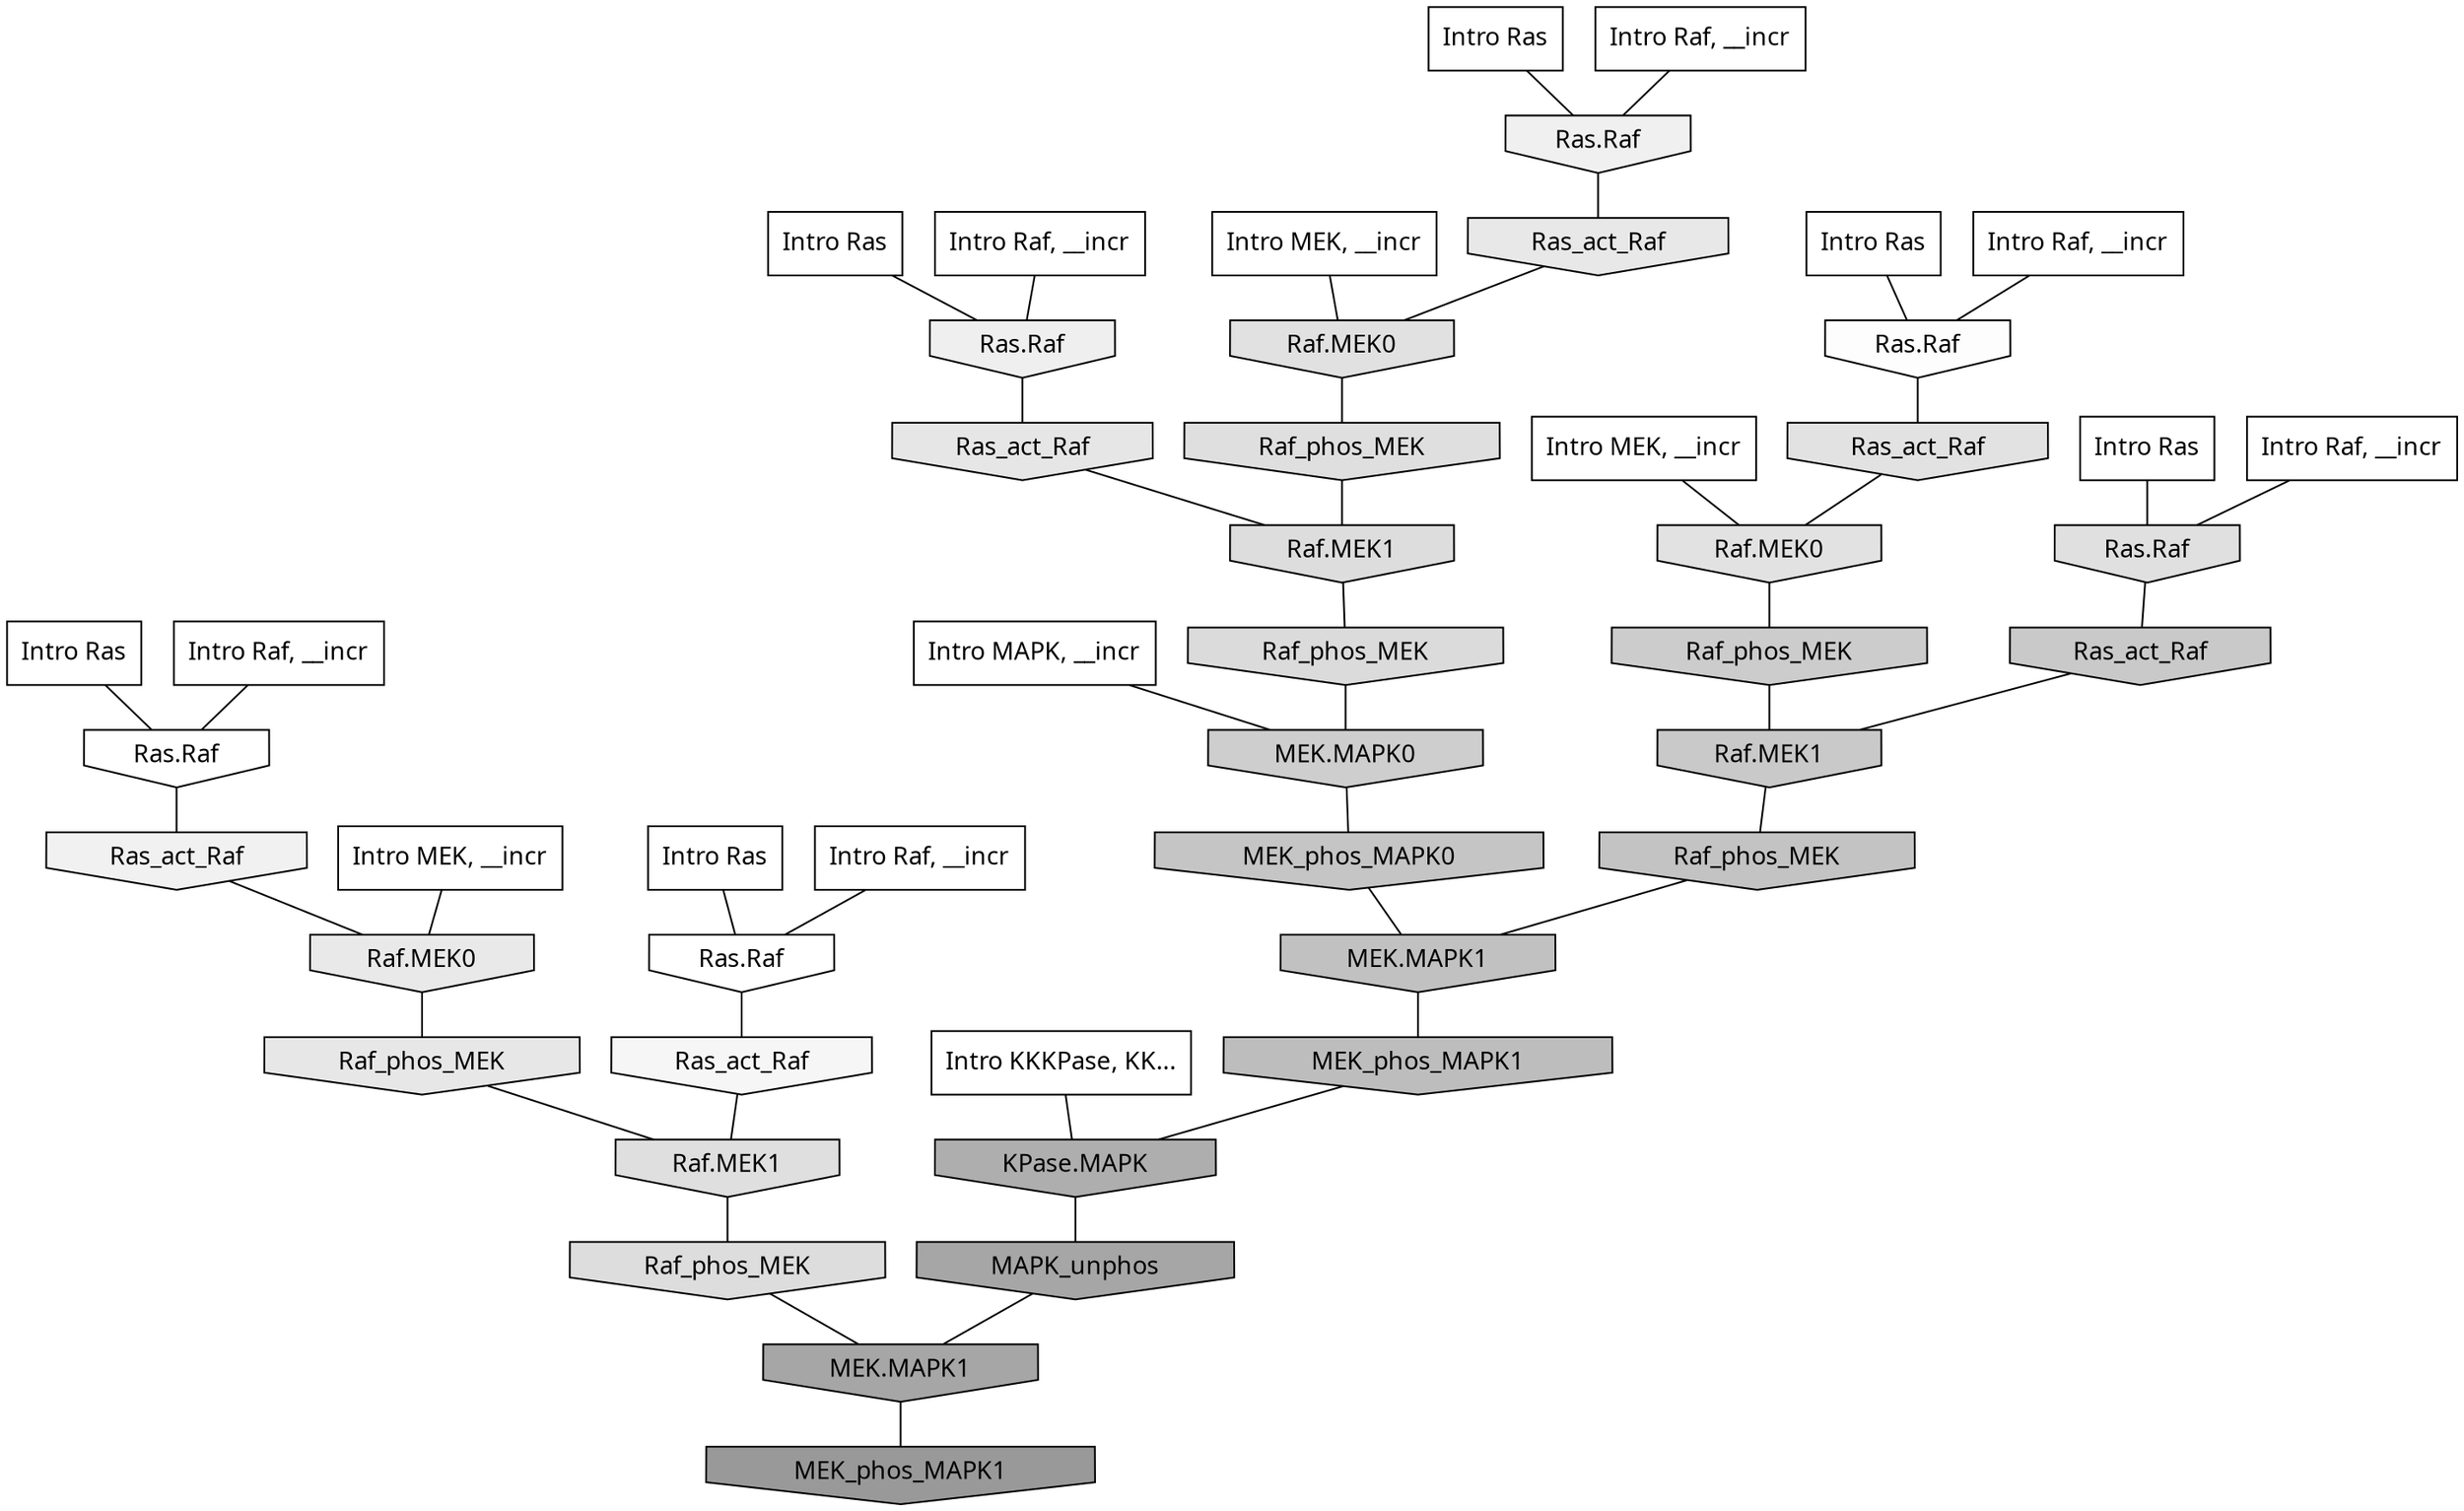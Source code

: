 digraph G{
  rankdir="TB";
  ranksep=0.30;
  node [fontname="CMU Serif"];
  edge [fontname="CMU Serif"];
  
  14 [label="Intro Ras", shape=rectangle, style=filled, fillcolor="0.000 0.000 1.000"]
  
  48 [label="Intro Ras", shape=rectangle, style=filled, fillcolor="0.000 0.000 1.000"]
  
  52 [label="Intro Ras", shape=rectangle, style=filled, fillcolor="0.000 0.000 1.000"]
  
  67 [label="Intro Ras", shape=rectangle, style=filled, fillcolor="0.000 0.000 1.000"]
  
  69 [label="Intro Ras", shape=rectangle, style=filled, fillcolor="0.000 0.000 1.000"]
  
  86 [label="Intro Ras", shape=rectangle, style=filled, fillcolor="0.000 0.000 1.000"]
  
  139 [label="Intro Raf, __incr", shape=rectangle, style=filled, fillcolor="0.000 0.000 1.000"]
  
  383 [label="Intro Raf, __incr", shape=rectangle, style=filled, fillcolor="0.000 0.000 1.000"]
  
  567 [label="Intro Raf, __incr", shape=rectangle, style=filled, fillcolor="0.000 0.000 1.000"]
  
  777 [label="Intro Raf, __incr", shape=rectangle, style=filled, fillcolor="0.000 0.000 1.000"]
  
  901 [label="Intro Raf, __incr", shape=rectangle, style=filled, fillcolor="0.000 0.000 1.000"]
  
  916 [label="Intro Raf, __incr", shape=rectangle, style=filled, fillcolor="0.000 0.000 1.000"]
  
  1142 [label="Intro MEK, __incr", shape=rectangle, style=filled, fillcolor="0.000 0.000 1.000"]
  
  1495 [label="Intro MEK, __incr", shape=rectangle, style=filled, fillcolor="0.000 0.000 1.000"]
  
  1768 [label="Intro MEK, __incr", shape=rectangle, style=filled, fillcolor="0.000 0.000 1.000"]
  
  2254 [label="Intro MAPK, __incr", shape=rectangle, style=filled, fillcolor="0.000 0.000 1.000"]
  
  3105 [label="Intro KKKPase, KK...", shape=rectangle, style=filled, fillcolor="0.000 0.000 1.000"]
  
  3220 [label="Ras.Raf", shape=invhouse, style=filled, fillcolor="0.000 0.000 1.000"]
  
  3276 [label="Ras.Raf", shape=invhouse, style=filled, fillcolor="0.000 0.000 1.000"]
  
  3402 [label="Ras.Raf", shape=invhouse, style=filled, fillcolor="0.000 0.000 0.990"]
  
  3641 [label="Ras_act_Raf", shape=invhouse, style=filled, fillcolor="0.000 0.000 0.964"]
  
  4025 [label="Ras_act_Raf", shape=invhouse, style=filled, fillcolor="0.000 0.000 0.944"]
  
  4086 [label="Ras.Raf", shape=invhouse, style=filled, fillcolor="0.000 0.000 0.940"]
  
  4195 [label="Ras.Raf", shape=invhouse, style=filled, fillcolor="0.000 0.000 0.934"]
  
  4648 [label="Raf.MEK0", shape=invhouse, style=filled, fillcolor="0.000 0.000 0.911"]
  
  4693 [label="Ras_act_Raf", shape=invhouse, style=filled, fillcolor="0.000 0.000 0.910"]
  
  4778 [label="Raf_phos_MEK", shape=invhouse, style=filled, fillcolor="0.000 0.000 0.906"]
  
  4915 [label="Ras_act_Raf", shape=invhouse, style=filled, fillcolor="0.000 0.000 0.900"]
  
  5235 [label="Ras_act_Raf", shape=invhouse, style=filled, fillcolor="0.000 0.000 0.885"]
  
  5238 [label="Raf.MEK0", shape=invhouse, style=filled, fillcolor="0.000 0.000 0.885"]
  
  5383 [label="Raf.MEK0", shape=invhouse, style=filled, fillcolor="0.000 0.000 0.880"]
  
  5435 [label="Ras.Raf", shape=invhouse, style=filled, fillcolor="0.000 0.000 0.878"]
  
  5488 [label="Raf_phos_MEK", shape=invhouse, style=filled, fillcolor="0.000 0.000 0.875"]
  
  5521 [label="Raf.MEK1", shape=invhouse, style=filled, fillcolor="0.000 0.000 0.873"]
  
  5673 [label="Raf_phos_MEK", shape=invhouse, style=filled, fillcolor="0.000 0.000 0.867"]
  
  5729 [label="Raf.MEK1", shape=invhouse, style=filled, fillcolor="0.000 0.000 0.864"]
  
  5896 [label="Raf_phos_MEK", shape=invhouse, style=filled, fillcolor="0.000 0.000 0.858"]
  
  7768 [label="MEK.MAPK0", shape=invhouse, style=filled, fillcolor="0.000 0.000 0.805"]
  
  7949 [label="Raf_phos_MEK", shape=invhouse, style=filled, fillcolor="0.000 0.000 0.800"]
  
  8488 [label="Ras_act_Raf", shape=invhouse, style=filled, fillcolor="0.000 0.000 0.789"]
  
  8490 [label="Raf.MEK1", shape=invhouse, style=filled, fillcolor="0.000 0.000 0.789"]
  
  9353 [label="MEK_phos_MAPK0", shape=invhouse, style=filled, fillcolor="0.000 0.000 0.770"]
  
  9877 [label="Raf_phos_MEK", shape=invhouse, style=filled, fillcolor="0.000 0.000 0.762"]
  
  10316 [label="MEK.MAPK1", shape=invhouse, style=filled, fillcolor="0.000 0.000 0.755"]
  
  11304 [label="MEK_phos_MAPK1", shape=invhouse, style=filled, fillcolor="0.000 0.000 0.740"]
  
  16200 [label="KPase.MAPK", shape=invhouse, style=filled, fillcolor="0.000 0.000 0.680"]
  
  17656 [label="MAPK_unphos", shape=invhouse, style=filled, fillcolor="0.000 0.000 0.649"]
  
  17660 [label="MEK.MAPK1", shape=invhouse, style=filled, fillcolor="0.000 0.000 0.649"]
  
  19237 [label="MEK_phos_MAPK1", shape=invhouse, style=filled, fillcolor="0.000 0.000 0.600"]
  
  
  17660 -> 19237 [dir=none, color="0.000 0.000 0.000"] 
  17656 -> 17660 [dir=none, color="0.000 0.000 0.000"] 
  16200 -> 17656 [dir=none, color="0.000 0.000 0.000"] 
  11304 -> 16200 [dir=none, color="0.000 0.000 0.000"] 
  10316 -> 11304 [dir=none, color="0.000 0.000 0.000"] 
  9877 -> 10316 [dir=none, color="0.000 0.000 0.000"] 
  9353 -> 10316 [dir=none, color="0.000 0.000 0.000"] 
  8490 -> 9877 [dir=none, color="0.000 0.000 0.000"] 
  8488 -> 8490 [dir=none, color="0.000 0.000 0.000"] 
  7949 -> 8490 [dir=none, color="0.000 0.000 0.000"] 
  7768 -> 9353 [dir=none, color="0.000 0.000 0.000"] 
  5896 -> 7768 [dir=none, color="0.000 0.000 0.000"] 
  5729 -> 5896 [dir=none, color="0.000 0.000 0.000"] 
  5673 -> 17660 [dir=none, color="0.000 0.000 0.000"] 
  5521 -> 5673 [dir=none, color="0.000 0.000 0.000"] 
  5488 -> 5729 [dir=none, color="0.000 0.000 0.000"] 
  5435 -> 8488 [dir=none, color="0.000 0.000 0.000"] 
  5383 -> 5488 [dir=none, color="0.000 0.000 0.000"] 
  5238 -> 7949 [dir=none, color="0.000 0.000 0.000"] 
  5235 -> 5238 [dir=none, color="0.000 0.000 0.000"] 
  4915 -> 5729 [dir=none, color="0.000 0.000 0.000"] 
  4778 -> 5521 [dir=none, color="0.000 0.000 0.000"] 
  4693 -> 5383 [dir=none, color="0.000 0.000 0.000"] 
  4648 -> 4778 [dir=none, color="0.000 0.000 0.000"] 
  4195 -> 4915 [dir=none, color="0.000 0.000 0.000"] 
  4086 -> 4693 [dir=none, color="0.000 0.000 0.000"] 
  4025 -> 4648 [dir=none, color="0.000 0.000 0.000"] 
  3641 -> 5521 [dir=none, color="0.000 0.000 0.000"] 
  3402 -> 5235 [dir=none, color="0.000 0.000 0.000"] 
  3276 -> 3641 [dir=none, color="0.000 0.000 0.000"] 
  3220 -> 4025 [dir=none, color="0.000 0.000 0.000"] 
  3105 -> 16200 [dir=none, color="0.000 0.000 0.000"] 
  2254 -> 7768 [dir=none, color="0.000 0.000 0.000"] 
  1768 -> 5238 [dir=none, color="0.000 0.000 0.000"] 
  1495 -> 4648 [dir=none, color="0.000 0.000 0.000"] 
  1142 -> 5383 [dir=none, color="0.000 0.000 0.000"] 
  916 -> 4195 [dir=none, color="0.000 0.000 0.000"] 
  901 -> 3402 [dir=none, color="0.000 0.000 0.000"] 
  777 -> 3276 [dir=none, color="0.000 0.000 0.000"] 
  567 -> 5435 [dir=none, color="0.000 0.000 0.000"] 
  383 -> 3220 [dir=none, color="0.000 0.000 0.000"] 
  139 -> 4086 [dir=none, color="0.000 0.000 0.000"] 
  86 -> 5435 [dir=none, color="0.000 0.000 0.000"] 
  69 -> 3276 [dir=none, color="0.000 0.000 0.000"] 
  67 -> 4086 [dir=none, color="0.000 0.000 0.000"] 
  52 -> 4195 [dir=none, color="0.000 0.000 0.000"] 
  48 -> 3402 [dir=none, color="0.000 0.000 0.000"] 
  14 -> 3220 [dir=none, color="0.000 0.000 0.000"] 
  
  }
